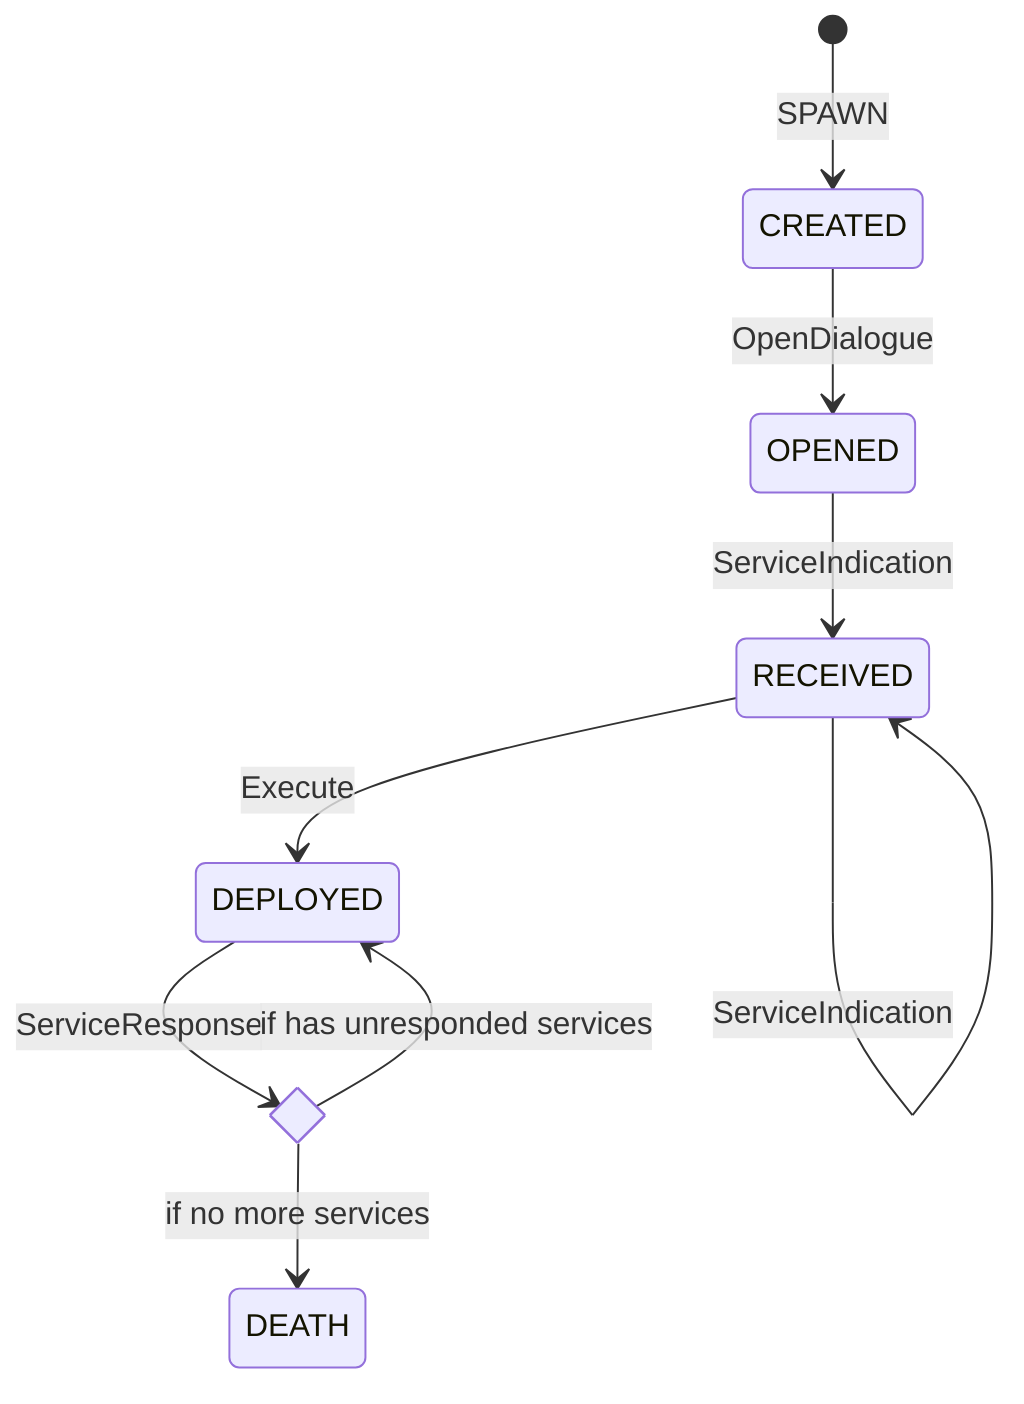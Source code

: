 stateDiagram-v2
    [*] --> CREATED: SPAWN
    CREATED --> OPENED: OpenDialogue
    OPENED --> RECEIVED: ServiceIndication
    RECEIVED --> RECEIVED: ServiceIndication
    RECEIVED --> DEPLOYED: Execute

    state AllServicesResponded <<choice>>
    DEPLOYED --> AllServicesResponded: ServiceResponse
    AllServicesResponded --> DEPLOYED: if has unresponded services
    AllServicesResponded --> DEATH: if no more services